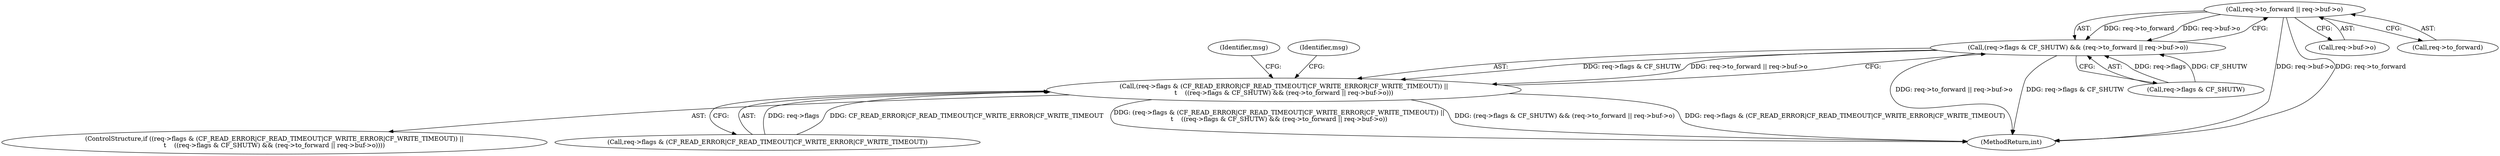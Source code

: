 digraph "0_haproxy_b4d05093bc89f71377230228007e69a1434c1a0c_0@pointer" {
"1000182" [label="(Call,req->to_forward || req->buf->o)"];
"1000176" [label="(Call,(req->flags & CF_SHUTW) && (req->to_forward || req->buf->o))"];
"1000164" [label="(Call,(req->flags & (CF_READ_ERROR|CF_READ_TIMEOUT|CF_WRITE_ERROR|CF_WRITE_TIMEOUT)) ||\n\t    ((req->flags & CF_SHUTW) && (req->to_forward || req->buf->o)))"];
"1000186" [label="(Call,req->buf->o)"];
"1000176" [label="(Call,(req->flags & CF_SHUTW) && (req->to_forward || req->buf->o))"];
"1000177" [label="(Call,req->flags & CF_SHUTW)"];
"1000194" [label="(Identifier,msg)"];
"1000164" [label="(Call,(req->flags & (CF_READ_ERROR|CF_READ_TIMEOUT|CF_WRITE_ERROR|CF_WRITE_TIMEOUT)) ||\n\t    ((req->flags & CF_SHUTW) && (req->to_forward || req->buf->o)))"];
"1000165" [label="(Call,req->flags & (CF_READ_ERROR|CF_READ_TIMEOUT|CF_WRITE_ERROR|CF_WRITE_TIMEOUT))"];
"1000183" [label="(Call,req->to_forward)"];
"1000204" [label="(Identifier,msg)"];
"1000182" [label="(Call,req->to_forward || req->buf->o)"];
"1000163" [label="(ControlStructure,if ((req->flags & (CF_READ_ERROR|CF_READ_TIMEOUT|CF_WRITE_ERROR|CF_WRITE_TIMEOUT)) ||\n\t    ((req->flags & CF_SHUTW) && (req->to_forward || req->buf->o))))"];
"1001006" [label="(MethodReturn,int)"];
"1000182" -> "1000176"  [label="AST: "];
"1000182" -> "1000183"  [label="CFG: "];
"1000182" -> "1000186"  [label="CFG: "];
"1000183" -> "1000182"  [label="AST: "];
"1000186" -> "1000182"  [label="AST: "];
"1000176" -> "1000182"  [label="CFG: "];
"1000182" -> "1001006"  [label="DDG: req->buf->o"];
"1000182" -> "1001006"  [label="DDG: req->to_forward"];
"1000182" -> "1000176"  [label="DDG: req->to_forward"];
"1000182" -> "1000176"  [label="DDG: req->buf->o"];
"1000176" -> "1000164"  [label="AST: "];
"1000176" -> "1000177"  [label="CFG: "];
"1000177" -> "1000176"  [label="AST: "];
"1000164" -> "1000176"  [label="CFG: "];
"1000176" -> "1001006"  [label="DDG: req->to_forward || req->buf->o"];
"1000176" -> "1001006"  [label="DDG: req->flags & CF_SHUTW"];
"1000176" -> "1000164"  [label="DDG: req->flags & CF_SHUTW"];
"1000176" -> "1000164"  [label="DDG: req->to_forward || req->buf->o"];
"1000177" -> "1000176"  [label="DDG: req->flags"];
"1000177" -> "1000176"  [label="DDG: CF_SHUTW"];
"1000164" -> "1000163"  [label="AST: "];
"1000164" -> "1000165"  [label="CFG: "];
"1000165" -> "1000164"  [label="AST: "];
"1000194" -> "1000164"  [label="CFG: "];
"1000204" -> "1000164"  [label="CFG: "];
"1000164" -> "1001006"  [label="DDG: (req->flags & (CF_READ_ERROR|CF_READ_TIMEOUT|CF_WRITE_ERROR|CF_WRITE_TIMEOUT)) ||\n\t    ((req->flags & CF_SHUTW) && (req->to_forward || req->buf->o))"];
"1000164" -> "1001006"  [label="DDG: (req->flags & CF_SHUTW) && (req->to_forward || req->buf->o)"];
"1000164" -> "1001006"  [label="DDG: req->flags & (CF_READ_ERROR|CF_READ_TIMEOUT|CF_WRITE_ERROR|CF_WRITE_TIMEOUT)"];
"1000165" -> "1000164"  [label="DDG: req->flags"];
"1000165" -> "1000164"  [label="DDG: CF_READ_ERROR|CF_READ_TIMEOUT|CF_WRITE_ERROR|CF_WRITE_TIMEOUT"];
}
